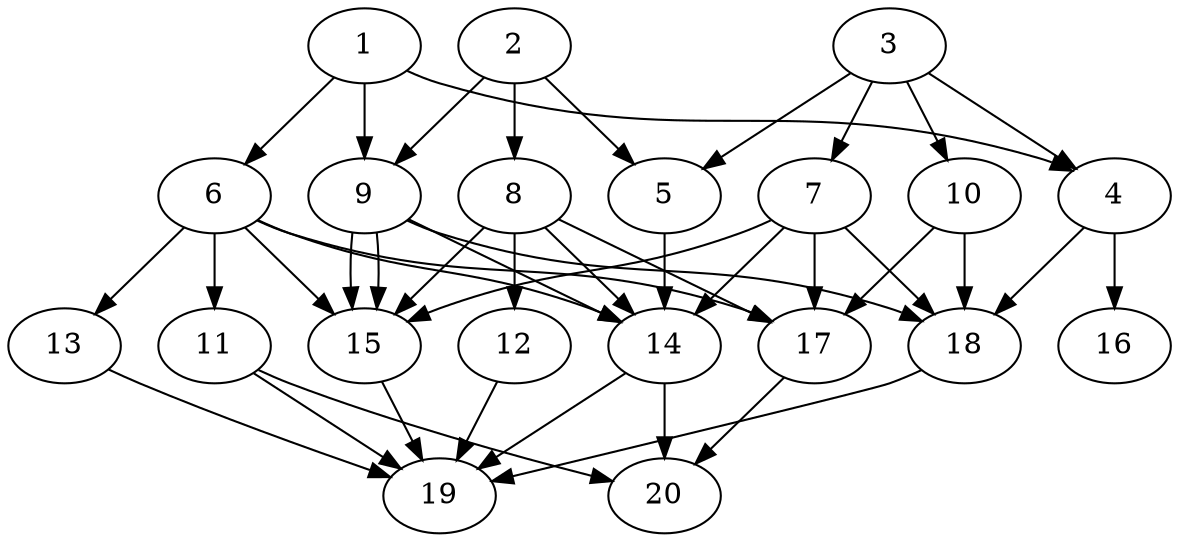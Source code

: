// DAG automatically generated by daggen at Tue Jul 23 14:28:59 2019
// ./daggen --dot -n 20 --ccr 0.3 --fat 0.6 --regular 0.5 --density 0.7 --mindata 5242880 --maxdata 52428800 
digraph G {
  1 [size="38649173", alpha="0.07", expect_size="11594752"] 
  1 -> 4 [size ="11594752"]
  1 -> 6 [size ="11594752"]
  1 -> 9 [size ="11594752"]
  2 [size="166225920", alpha="0.01", expect_size="49867776"] 
  2 -> 5 [size ="49867776"]
  2 -> 8 [size ="49867776"]
  2 -> 9 [size ="49867776"]
  3 [size="113967787", alpha="0.01", expect_size="34190336"] 
  3 -> 4 [size ="34190336"]
  3 -> 5 [size ="34190336"]
  3 -> 7 [size ="34190336"]
  3 -> 10 [size ="34190336"]
  4 [size="43444907", alpha="0.15", expect_size="13033472"] 
  4 -> 16 [size ="13033472"]
  4 -> 18 [size ="13033472"]
  5 [size="71348907", alpha="0.17", expect_size="21404672"] 
  5 -> 14 [size ="21404672"]
  6 [size="134301013", alpha="0.08", expect_size="40290304"] 
  6 -> 11 [size ="40290304"]
  6 -> 13 [size ="40290304"]
  6 -> 14 [size ="40290304"]
  6 -> 15 [size ="40290304"]
  6 -> 17 [size ="40290304"]
  7 [size="98495147", alpha="0.11", expect_size="29548544"] 
  7 -> 14 [size ="29548544"]
  7 -> 15 [size ="29548544"]
  7 -> 17 [size ="29548544"]
  7 -> 18 [size ="29548544"]
  8 [size="142769493", alpha="0.16", expect_size="42830848"] 
  8 -> 12 [size ="42830848"]
  8 -> 14 [size ="42830848"]
  8 -> 15 [size ="42830848"]
  8 -> 17 [size ="42830848"]
  9 [size="24285867", alpha="0.16", expect_size="7285760"] 
  9 -> 14 [size ="7285760"]
  9 -> 15 [size ="7285760"]
  9 -> 15 [size ="7285760"]
  9 -> 18 [size ="7285760"]
  10 [size="49937067", alpha="0.14", expect_size="14981120"] 
  10 -> 17 [size ="14981120"]
  10 -> 18 [size ="14981120"]
  11 [size="170693973", alpha="0.10", expect_size="51208192"] 
  11 -> 19 [size ="51208192"]
  11 -> 20 [size ="51208192"]
  12 [size="65443840", alpha="0.05", expect_size="19633152"] 
  12 -> 19 [size ="19633152"]
  13 [size="76813653", alpha="0.12", expect_size="23044096"] 
  13 -> 19 [size ="23044096"]
  14 [size="87790933", alpha="0.10", expect_size="26337280"] 
  14 -> 19 [size ="26337280"]
  14 -> 20 [size ="26337280"]
  15 [size="47496533", alpha="0.02", expect_size="14248960"] 
  15 -> 19 [size ="14248960"]
  16 [size="27306667", alpha="0.01", expect_size="8192000"] 
  17 [size="89149440", alpha="0.17", expect_size="26744832"] 
  17 -> 20 [size ="26744832"]
  18 [size="18090667", alpha="0.04", expect_size="5427200"] 
  18 -> 19 [size ="5427200"]
  19 [size="147773440", alpha="0.16", expect_size="44332032"] 
  20 [size="116026027", alpha="0.03", expect_size="34807808"] 
}
